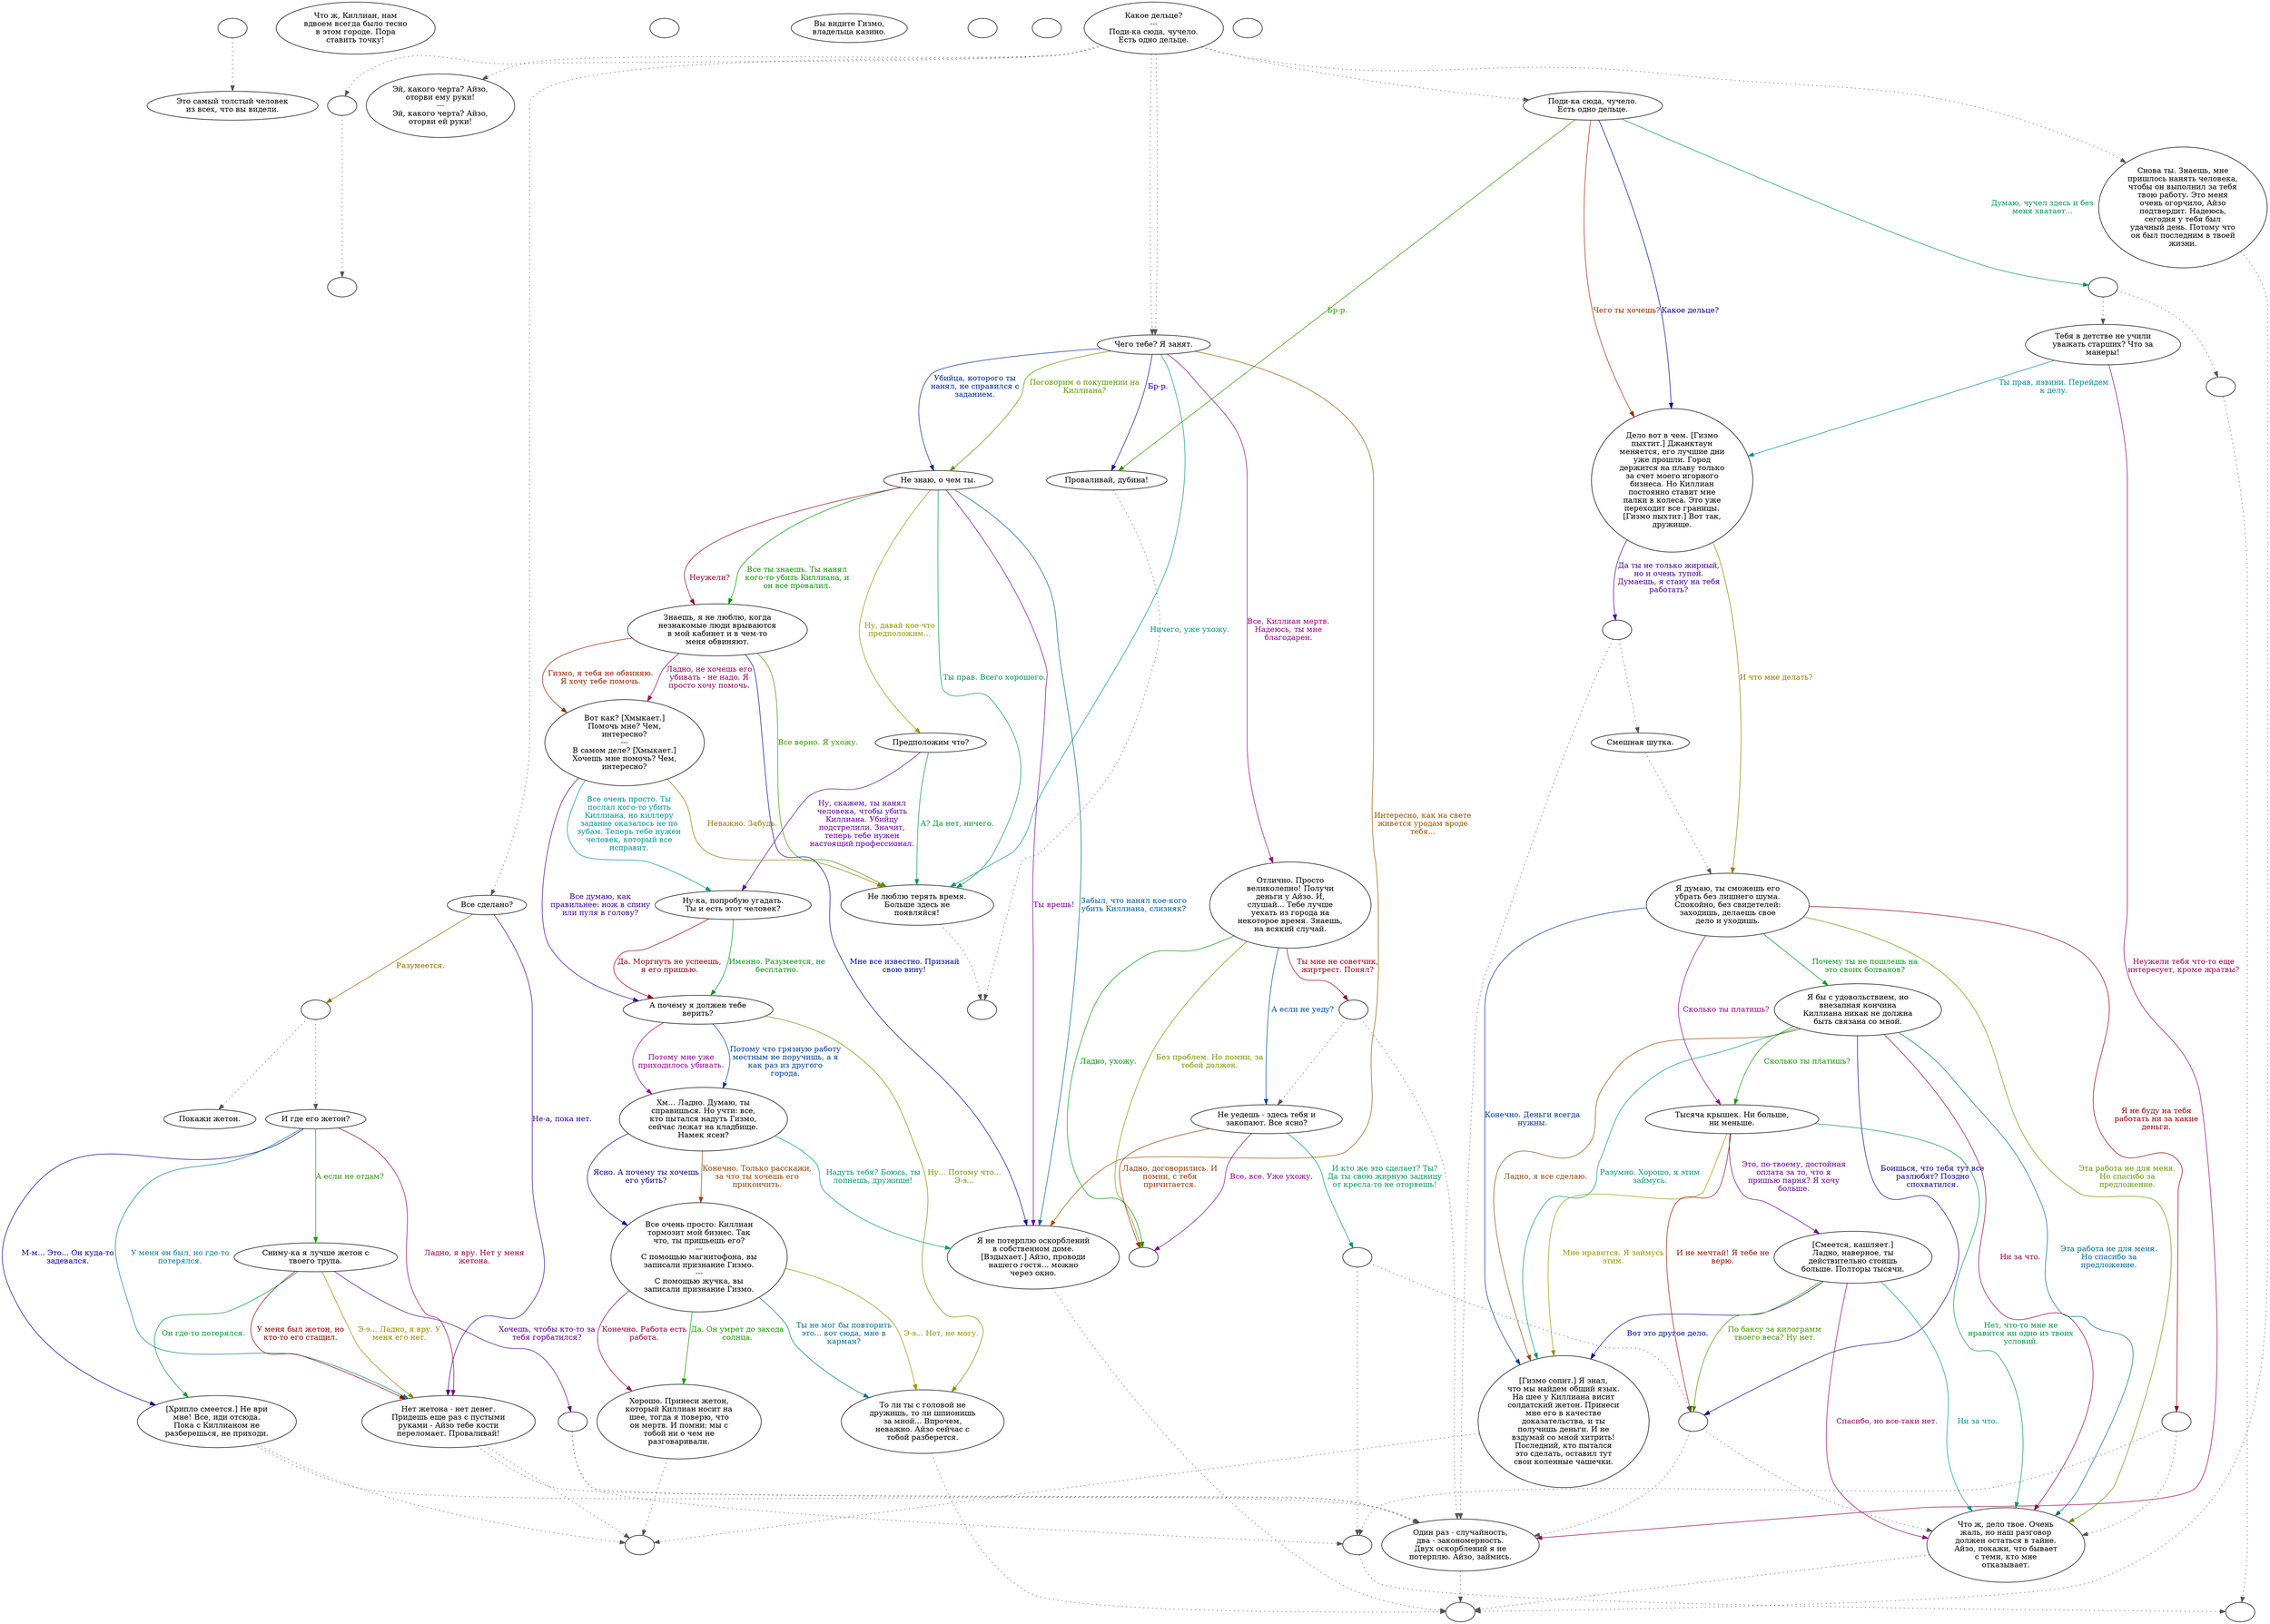 digraph gizmo {
  "start" [style=filled       fillcolor="#FFFFFF"       color="#000000"]
  "start" -> "description_p_proc" [style=dotted color="#555555"]
  "start" [label=""]
  "critter_p_proc" [style=filled       fillcolor="#FFFFFF"       color="#000000"]
  "critter_p_proc" [label="Что ж, Киллиан, нам\nвдвоем всегда было тесно\nв этом городе. Пора\nставить точку!"]
  "description_p_proc" [style=filled       fillcolor="#FFFFFF"       color="#000000"]
  "description_p_proc" [label="Это самый толстый человек\nиз всех, что вы видели."]
  "destroy_p_proc" [style=filled       fillcolor="#FFFFFF"       color="#000000"]
  "destroy_p_proc" [label=""]
  "look_at_p_proc" [style=filled       fillcolor="#FFFFFF"       color="#000000"]
  "look_at_p_proc" [label="Вы видите Гизмо,\nвладельца казино."]
  "map_enter_p_proc" [style=filled       fillcolor="#FFFFFF"       color="#000000"]
  "map_enter_p_proc" [label=""]
  "pickup_p_proc" [style=filled       fillcolor="#FFFFFF"       color="#000000"]
  "pickup_p_proc" [label=""]
  "talk_p_proc" [style=filled       fillcolor="#FFFFFF"       color="#000000"]
  "talk_p_proc" -> "get_reaction" [style=dotted color="#555555"]
  "talk_p_proc" -> "Gizmo45" [style=dotted color="#555555"]
  "talk_p_proc" -> "Gizmo21" [style=dotted color="#555555"]
  "talk_p_proc" -> "Gizmo13" [style=dotted color="#555555"]
  "talk_p_proc" -> "Gizmo35" [style=dotted color="#555555"]
  "talk_p_proc" -> "Gizmo21" [style=dotted color="#555555"]
  "talk_p_proc" -> "Gizmo01" [style=dotted color="#555555"]
  "talk_p_proc" [label="Какое дельце?\n---\nПоди-ка сюда, чучело.\nЕсть одно дельце."]
  "damage_p_proc" [style=filled       fillcolor="#FFFFFF"       color="#000000"]
  "damage_p_proc" [label=""]
  "Gizmo01" [style=filled       fillcolor="#FFFFFF"       color="#000000"]
  "Gizmo01" [label="Поди-ка сюда, чучело.\nЕсть одно дельце."]
  "Gizmo01" -> "Gizmo01_1" [label="Думаю, чучел здесь и без\nменя хватает..." color="#009955" fontcolor="#009955"]
  "Gizmo01" -> "Gizmo04" [label="Чего ты хочешь?" color="#992900" fontcolor="#992900"]
  "Gizmo01" -> "Gizmo04" [label="Какое дельце?" color="#000499" fontcolor="#000499"]
  "Gizmo01" -> "Gizmo01b" [label="Бр-р." color="#319900" fontcolor="#319900"]
  "Gizmo01_1" [style=filled       fillcolor="#FFFFFF"       color="#000000"]
  "Gizmo01_1" -> "UpReactLevel" [style=dotted color="#555555"]
  "Gizmo01_1" -> "Gizmo02" [style=dotted color="#555555"]
  "Gizmo01_1" [label=""]
  "Gizmo01b" [style=filled       fillcolor="#FFFFFF"       color="#000000"]
  "Gizmo01b" -> "Gizmox2" [style=dotted color="#555555"]
  "Gizmo01b" [label="Проваливай, дубина!"]
  "Gizmo02" [style=filled       fillcolor="#FFFFFF"       color="#000000"]
  "Gizmo02" [label="Тебя в детстве не учили\nуважать старших? Что за\nманеры!"]
  "Gizmo02" -> "Gizmo11" [label="Неужели тебя что-то еще\nинтересует, кроме жратвы?" color="#99005D" fontcolor="#99005D"]
  "Gizmo02" -> "Gizmo04" [label="Ты прав, извини. Перейдем\nк делу." color="#008A99" fontcolor="#008A99"]
  "Gizmo04" [style=filled       fillcolor="#FFFFFF"       color="#000000"]
  "Gizmo04" [label="Дело вот в чем. [Гизмо\nпыхтит.] Джанктаун\nменяется, его лучшие дни\nуже прошли. Город\nдержится на плаву только\nза счет моего игорного\nбизнеса. Но Киллиан\nпостоянно ставит мне\nпалки в колеса. Это уже\nпереходит все границы.\n[Гизмо пыхтит.] Вот так,\nдружище."]
  "Gizmo04" -> "Gizmo05" [label="И что мне делать?" color="#997B00" fontcolor="#997B00"]
  "Gizmo04" -> "Gizmo04_1" [label="Да ты не только жирный,\nно и очень тупой.\nДумаешь, я стану на тебя\nработать?" color="#4F0099" fontcolor="#4F0099"]
  "Gizmo04a" [style=filled       fillcolor="#FFFFFF"       color="#000000"]
  "Gizmo04a" -> "Gizmo05" [style=dotted color="#555555"]
  "Gizmo04a" [label="Смешная шутка."]
  "Gizmo04_1" [style=filled       fillcolor="#FFFFFF"       color="#000000"]
  "Gizmo04_1" -> "Gizmo11" [style=dotted color="#555555"]
  "Gizmo04_1" -> "Gizmo04a" [style=dotted color="#555555"]
  "Gizmo04_1" [label=""]
  "Gizmo05" [style=filled       fillcolor="#FFFFFF"       color="#000000"]
  "Gizmo05" [label="Я думаю, ты сможешь его\nубрать без лишнего шума.\nСпокойно, без свидетелей:\nзаходишь, делаешь свое\nдело и уходишь."]
  "Gizmo05" -> "Gizmo06" [label="Почему ты не пошлешь на\nэто своих болванов?" color="#009922" fontcolor="#009922"]
  "Gizmo05" -> "Gizmo05_1" [label="Я не буду на тебя\nработать ни за какие\nденьги." color="#99000B" fontcolor="#99000B"]
  "Gizmo05" -> "Gizmo07" [label="Конечно. Деньги всегда\nнужны." color="#003799" fontcolor="#003799"]
  "Gizmo05" -> "Gizmo10" [label="Эта работа не для меня.\nНо спасибо за\nпредложение." color="#649900" fontcolor="#649900"]
  "Gizmo05" -> "Gizmo08" [label="Сколько ты платишь?" color="#990091" fontcolor="#990091"]
  "Gizmo05_1" [style=filled       fillcolor="#FFFFFF"       color="#000000"]
  "Gizmo05_1" -> "DownReactLevel" [style=dotted color="#555555"]
  "Gizmo05_1" -> "Gizmo10" [style=dotted color="#555555"]
  "Gizmo05_1" [label=""]
  "Gizmo06" [style=filled       fillcolor="#FFFFFF"       color="#000000"]
  "Gizmo06" [label="Я бы с удовольствием, но\nвнезапная кончина\nКиллиана никак не должна\nбыть связана со мной."]
  "Gizmo06" -> "Gizmo07" [label="Разумно. Хорошо, я этим\nзаймусь." color="#009975" fontcolor="#009975"]
  "Gizmo06" -> "Gizmo07" [label="Ладно, я все сделаю." color="#994800" fontcolor="#994800"]
  "Gizmo06" -> "badmouth" [label="Боишься, что тебя тут все\nразлюбят? Поздно\nспохватился." color="#1C0099" fontcolor="#1C0099"]
  "Gizmo06" -> "Gizmo08" [label="Сколько ты платишь?" color="#119900" fontcolor="#119900"]
  "Gizmo06" -> "Gizmo10" [label="Ни за что." color="#99003E" fontcolor="#99003E"]
  "Gizmo06" -> "Gizmo10" [label="Эта работа не для меня.\nНо спасибо за\nпредложение." color="#006A99" fontcolor="#006A99"]
  "Gizmo07" [style=filled       fillcolor="#FFFFFF"       color="#000000"]
  "Gizmo07" -> "Gizmox" [style=dotted color="#555555"]
  "Gizmo07" [label="[Гизмо сопит.] Я знал,\nчто мы найдем общий язык.\nНа шее у Киллиана висит\nсолдатский жетон. Принеси\nмне его в качестве\nдоказательства, и ты\nполучишь деньги. И не\nвздумай со мной хитрить!\nПоследний, кто пытался\nэто сделать, оставил тут\nсвои коленные чашечки."]
  "Gizmo08" [style=filled       fillcolor="#FFFFFF"       color="#000000"]
  "Gizmo08" [label="Тысяча крышек. Ни больше,\nни меньше."]
  "Gizmo08" -> "Gizmo07" [label="Мне нравится. Я займусь\nэтим." color="#979900" fontcolor="#979900"]
  "Gizmo08" -> "Gizmo09" [label="Это, по-твоему, достойная\nоплата за то, что я\nпришью парня? Я хочу\nбольше." color="#6E0099" fontcolor="#6E0099"]
  "Gizmo08" -> "Gizmo10" [label="Нет, что-то мне не\nнравится ни одно из твоих\nусловий." color="#009942" fontcolor="#009942"]
  "Gizmo08" -> "badmouth" [label="И не мечтай! Я тебе не\nверю." color="#991500" fontcolor="#991500"]
  "Gizmo09" [style=filled       fillcolor="#FFFFFF"       color="#000000"]
  "Gizmo09" [label="[Смеется, кашляет.]\nЛадно, наверное, ты\nдействительно стоишь\nбольше. Полторы тысячи."]
  "Gizmo09" -> "Gizmo07" [label="Вот это другое дело." color="#001899" fontcolor="#001899"]
  "Gizmo09" -> "badmouth" [label="По баксу за килограмм\nтвоего веса? Ну нет." color="#449900" fontcolor="#449900"]
  "Gizmo09" -> "Gizmo10" [label="Спасибо, но все-таки нет." color="#990071" fontcolor="#990071"]
  "Gizmo09" -> "Gizmo10" [label="Ни за что." color="#009994" fontcolor="#009994"]
  "Gizmo10" [style=filled       fillcolor="#FFFFFF"       color="#000000"]
  "Gizmo10" -> "Gizmox1" [style=dotted color="#555555"]
  "Gizmo10" [label="Что ж, дело твое. Очень\nжаль, но наш разговор\nдолжен остаться в тайне.\nАйзо, покажи, что бывает\nс теми, кто мне\nотказывает."]
  "Gizmo11" [style=filled       fillcolor="#FFFFFF"       color="#000000"]
  "Gizmo11" -> "Gizmox1" [style=dotted color="#555555"]
  "Gizmo11" [label="Один раз - случайность,\nдва - закономерность.\nДвух оскорблений я не\nпотерплю. Айзо, займись."]
  "Gizmo13" [style=filled       fillcolor="#FFFFFF"       color="#000000"]
  "Gizmo13" [label="Все сделано?"]
  "Gizmo13" -> "Gizmo13_1" [label="Разумеется." color="#996800" fontcolor="#996800"]
  "Gizmo13" -> "Gizmo20" [label="Не-а, пока нет." color="#3B0099" fontcolor="#3B0099"]
  "Gizmo13_1" [style=filled       fillcolor="#FFFFFF"       color="#000000"]
  "Gizmo13_1" -> "Gizmo14" [style=dotted color="#555555"]
  "Gizmo13_1" -> "Gizmo17" [style=dotted color="#555555"]
  "Gizmo13_1" [label=""]
  "Gizmo14" [style=filled       fillcolor="#FFFFFF"       color="#000000"]
  "Gizmo14" [label="Покажи жетон."]
  "Gizmo15" [style=filled       fillcolor="#FFFFFF"       color="#000000"]
  "Gizmo15" [label="Отлично. Просто\nвеликолепно! Получи\nденьги у Айзо. И,\nслушай... Тебе лучше\nуехать из города на\nнекоторое время. Знаешь,\nна всякий случай."]
  "Gizmo15" -> "GizmoPay" [label="Ладно, ухожу." color="#00990E" fontcolor="#00990E"]
  "Gizmo15" -> "Gizmo15_1" [label="Ты мне не советчик,\nжиртрест. Понял?" color="#99001E" fontcolor="#99001E"]
  "Gizmo15" -> "Gizmo16" [label="А если не уеду?" color="#004B99" fontcolor="#004B99"]
  "Gizmo15" -> "GizmoPay" [label="Без проблем. Но помни, за\nтобой должок." color="#779900" fontcolor="#779900"]
  "Gizmo15_1" [style=filled       fillcolor="#FFFFFF"       color="#000000"]
  "Gizmo15_1" -> "Gizmo11" [style=dotted color="#555555"]
  "Gizmo15_1" -> "Gizmo16" [style=dotted color="#555555"]
  "Gizmo15_1" [label=""]
  "Gizmo16" [style=filled       fillcolor="#FFFFFF"       color="#000000"]
  "Gizmo16" [label="Не уедешь - здесь тебя и\nзакопают. Все ясно?"]
  "Gizmo16" -> "GizmoPay" [label="Все, все. Уже ухожу." color="#8E0099" fontcolor="#8E0099"]
  "Gizmo16" -> "Gizmo16a" [label="И кто же это сделает? Ты?\nДа ты свою жирную задницу\nот кресла-то не оторвешь!" color="#009961" fontcolor="#009961"]
  "Gizmo16" -> "GizmoPay" [label="Ладно, договорились. И\nпомни, с тебя\nпричитается." color="#993500" fontcolor="#993500"]
  "Gizmo16a" [style=filled       fillcolor="#FFFFFF"       color="#000000"]
  "Gizmo16a" -> "DownReactLevel" [style=dotted color="#555555"]
  "Gizmo16a" -> "badmouth" [style=dotted color="#555555"]
  "Gizmo16a" [label=""]
  "Gizmo17" [style=filled       fillcolor="#FFFFFF"       color="#000000"]
  "Gizmo17" [label="И где его жетон?"]
  "Gizmo17" -> "Gizmo18" [label="М-м... Это... Он куда-то\nзадевался." color="#080099" fontcolor="#080099"]
  "Gizmo17" -> "Gizmo19" [label="А если не отдам?" color="#259900" fontcolor="#259900"]
  "Gizmo17" -> "Gizmo20" [label="Ладно, я вру. Нет у меня\nжетона." color="#990051" fontcolor="#990051"]
  "Gizmo17" -> "Gizmo20" [label="У меня он был, но где-то\nпотерялся." color="#007E99" fontcolor="#007E99"]
  "Gizmo18" [style=filled       fillcolor="#FFFFFF"       color="#000000"]
  "Gizmo18" -> "Gizmo11" [style=dotted color="#555555"]
  "Gizmo18" -> "Gizmox" [style=dotted color="#555555"]
  "Gizmo18" [label="[Хрипло смеется.] Не ври\nмне! Все, иди отсюда.\nПока с Киллианом не\nразберешься, не приходи."]
  "Gizmo19" [style=filled       fillcolor="#FFFFFF"       color="#000000"]
  "Gizmo19" [label="Сниму-ка я лучше жетон с\nтвоего трупа."]
  "Gizmo19" -> "Gizmo20" [label="Э-э... Ладно, я вру. У\nменя его нет." color="#998700" fontcolor="#998700"]
  "Gizmo19" -> "Gizmo19a" [label="Хочешь, чтобы кто-то за\nтебя горбатился?" color="#5B0099" fontcolor="#5B0099"]
  "Gizmo19" -> "Gizmo18" [label="Он где-то потерялся." color="#00992E" fontcolor="#00992E"]
  "Gizmo19" -> "Gizmo20" [label="У меня был жетон, но\nкто-то его стащил." color="#990100" fontcolor="#990100"]
  "Gizmo20" [style=filled       fillcolor="#FFFFFF"       color="#000000"]
  "Gizmo20" -> "Gizmo11" [style=dotted color="#555555"]
  "Gizmo20" -> "Gizmox" [style=dotted color="#555555"]
  "Gizmo20" [label="Нет жетона - нет денег.\nПридешь еще раз с пустыми\nруками - Айзо тебе кости\nпереломает. Проваливай!"]
  "Gizmo21" [style=filled       fillcolor="#FFFFFF"       color="#000000"]
  "Gizmo21" [label="Чего тебе? Я занят."]
  "Gizmo21" -> "Gizmo22" [label="Убийца, которого ты\nнанял, не справился с\nзаданием." color="#002B99" fontcolor="#002B99"]
  "Gizmo21" -> "Gizmo22" [label="Поговорим о покушении на\nКиллиана?" color="#589900" fontcolor="#589900"]
  "Gizmo21" -> "Gizmo15" [label="Все, Киллиан мертв.\nНадеюсь, ты мне\nблагодарен." color="#990084" fontcolor="#990084"]
  "Gizmo21" -> "Gizmo32" [label="Ничего, уже ухожу." color="#009981" fontcolor="#009981"]
  "Gizmo21" -> "Gizmo34" [label="Интересно, как на свете\nживется уродам вроде\nтебя..." color="#995400" fontcolor="#995400"]
  "Gizmo21" -> "Gizmo01b" [label="Бр-р." color="#280099" fontcolor="#280099"]
  "Gizmo22" [style=filled       fillcolor="#FFFFFF"       color="#000000"]
  "Gizmo22" [label="Не знаю, о чем ты."]
  "Gizmo22" -> "Gizmo23" [label="Все ты знаешь. Ты нанял\nкого-то убить Киллиана, и\nон все провалил." color="#059900" fontcolor="#059900"]
  "Gizmo22" -> "Gizmo23" [label="Неужели?" color="#990032" fontcolor="#990032"]
  "Gizmo22" -> "Gizmo34" [label="Забыл, что нанял кое-кого\nубить Киллиана, слизняк?" color="#005E99" fontcolor="#005E99"]
  "Gizmo22" -> "Gizmo33" [label="Ну, давай кое-что\nпредположим..." color="#8B9900" fontcolor="#8B9900"]
  "Gizmo22" -> "Gizmo34" [label="Ты врешь!" color="#7A0099" fontcolor="#7A0099"]
  "Gizmo22" -> "Gizmo32" [label="Ты прав. Всего хорошего." color="#00994E" fontcolor="#00994E"]
  "Gizmo23" [style=filled       fillcolor="#FFFFFF"       color="#000000"]
  "Gizmo23" [label="Знаешь, я не люблю, когда\nнезнакомые люди врываются\nв мой кабинет и в чем-то\nменя обвиняют."]
  "Gizmo23" -> "Gizmo24" [label="Гизмо, я тебя не обвиняю.\nЯ хочу тебе помочь." color="#992100" fontcolor="#992100"]
  "Gizmo23" -> "Gizmo34" [label="Мне все известно. Признай\nсвою вину!" color="#000C99" fontcolor="#000C99"]
  "Gizmo23" -> "Gizmo32" [label="Все верно. Я ухожу." color="#389900" fontcolor="#389900"]
  "Gizmo23" -> "Gizmo24" [label="Ладно, не хочешь его\nубивать - не надо. Я\nпросто хочу помочь." color="#990065" fontcolor="#990065"]
  "Gizmo24" [style=filled       fillcolor="#FFFFFF"       color="#000000"]
  "Gizmo24" [label="Вот как? [Хмыкает.]\nПомочь мне? Чем,\nинтересно?\n---\nВ самом деле? [Хмыкает.]\nХочешь мне помочь? Чем,\nинтересно?"]
  "Gizmo24" -> "Gizmo25" [label="Все очень просто. Ты\nпослал кого-то убить\nКиллиана, но киллеру\nзадание оказалось не по\nзубам. Теперь тебе нужен\nчеловек, который все\nисправит." color="#009199" fontcolor="#009199"]
  "Gizmo24" -> "Gizmo32" [label="Неважно. Забудь." color="#997400" fontcolor="#997400"]
  "Gizmo24" -> "Gizmo26" [label="Все думаю, как\nправильнее: нож в спину\nили пуля в голову?" color="#470099" fontcolor="#470099"]
  "Gizmo25" [style=filled       fillcolor="#FFFFFF"       color="#000000"]
  "Gizmo25" [label="Ну-ка, попробую угадать.\nТы и есть этот человек?"]
  "Gizmo25" -> "Gizmo26" [label="Именно. Разумеется, не\nбесплатно." color="#00991B" fontcolor="#00991B"]
  "Gizmo25" -> "Gizmo26" [label="Да. Моргнуть не успеешь,\nя его пришью." color="#990012" fontcolor="#990012"]
  "Gizmo26" [style=filled       fillcolor="#FFFFFF"       color="#000000"]
  "Gizmo26" [label="А почему я должен тебе\nверить?"]
  "Gizmo26" -> "Gizmo27" [label="Потому что грязную работу\nместным не поручишь, а я\nкак раз из другого\nгорода." color="#003F99" fontcolor="#003F99"]
  "Gizmo26" -> "Gizmo30" [label="Ну... Потому что...\nЭ-э..." color="#6B9900" fontcolor="#6B9900"]
  "Gizmo26" -> "Gizmo27" [label="Потому мне уже\nприходилось убивать." color="#990098" fontcolor="#990098"]
  "Gizmo27" [style=filled       fillcolor="#FFFFFF"       color="#000000"]
  "Gizmo27" [label="Хм... Ладно. Думаю, ты\nсправишься. Но учти: все,\nкто пытался надуть Гизмо,\nсейчас лежат на кладбище.\nНамек ясен?"]
  "Gizmo27" -> "Gizmo34" [label="Надуть тебя? Боюсь, ты\nлопнешь, дружище!" color="#00996D" fontcolor="#00996D"]
  "Gizmo27" -> "Gizmo28" [label="Конечно. Только расскажи,\nза что ты хочешь его\nприкончить." color="#994100" fontcolor="#994100"]
  "Gizmo27" -> "Gizmo28" [label="Ясно. А почему ты хочешь\nего убить?" color="#140099" fontcolor="#140099"]
  "Gizmo28" [style=filled       fillcolor="#FFFFFF"       color="#000000"]
  "Gizmo28" [label="Все очень просто: Киллиан\nтормозит мой бизнес. Так\nчто, ты пришьешь его?\n---\nС помощью магнитофона, вы\nзаписали признание Гизмо.\n---\nС помощью жучка, вы\nзаписали признание Гизмо."]
  "Gizmo28" -> "Gizmo29" [label="Да. Он умрет до захода\nсолнца." color="#199900" fontcolor="#199900"]
  "Gizmo28" -> "Gizmo29" [label="Конечно. Работа есть\nработа." color="#990045" fontcolor="#990045"]
  "Gizmo28" -> "Gizmo30" [label="Ты не мог бы повторить\nэто... вот сюда, мне в\nкарман?" color="#007299" fontcolor="#007299"]
  "Gizmo28" -> "Gizmo30" [label="Э-э... Нет, не могу." color="#999300" fontcolor="#999300"]
  "Gizmo29" [style=filled       fillcolor="#FFFFFF"       color="#000000"]
  "Gizmo29" -> "Gizmox" [style=dotted color="#555555"]
  "Gizmo29" [label="Хорошо. Принеси жетон,\nкоторый Киллиан носит на\nшее, тогда я поверю, что\nон мертв. И помни: мы с\nтобой ни о чем не\nразговаривали."]
  "Gizmo30" [style=filled       fillcolor="#FFFFFF"       color="#000000"]
  "Gizmo30" -> "Gizmox1" [style=dotted color="#555555"]
  "Gizmo30" [label="То ли ты с головой не\nдружишь, то ли шпионишь\nза мной... Впрочем,\nневажно. Айзо сейчас с\nтобой разберется."]
  "Gizmo32" [style=filled       fillcolor="#FFFFFF"       color="#000000"]
  "Gizmo32" -> "Gizmox2" [style=dotted color="#555555"]
  "Gizmo32" [label="Не люблю терять время.\nБольше здесь не\nпоявляйся!"]
  "Gizmo33" [style=filled       fillcolor="#FFFFFF"       color="#000000"]
  "Gizmo33" [label="Предположим что?"]
  "Gizmo33" -> "Gizmo25" [label="Ну, скажем, ты нанял\nчеловека, чтобы убить\nКиллиана. Убийцу\nподстрелили. Значит,\nтеперь тебе нужен\nнастоящий профессионал." color="#670099" fontcolor="#670099"]
  "Gizmo33" -> "Gizmo32" [label="А? Да нет, ничего." color="#00993A" fontcolor="#00993A"]
  "Gizmo34" [style=filled       fillcolor="#FFFFFF"       color="#000000"]
  "Gizmo34" -> "Gizmox1" [style=dotted color="#555555"]
  "Gizmo34" [label="Я не потерплю оскорблений\nв собственном доме.\n[Вздыхает.] Айзо, проводи\nнашего гостя... можно\nчерез окно."]
  "Gizmo35" [style=filled       fillcolor="#FFFFFF"       color="#000000"]
  "Gizmo35" -> "Gizmox1" [style=dotted color="#555555"]
  "Gizmo35" [label="Снова ты. Знаешь, мне\nпришлось нанять человека,\nчтобы он выполнил за тебя\nтвою работу. Это меня\nочень огорчило, Айзо\nподтвердит. Надеюсь,\nсегодня у тебя был\nудачный день. Потому что\nон был последним в твоей\nжизни."]
  "Gizmo45" [style=filled       fillcolor="#FFFFFF"       color="#000000"]
  "Gizmo45" [label="Эй, какого черта? Айзо,\nоторви ему руки!\n---\nЭй, какого черта? Айзо,\nоторви ей руки!"]
  "Gizmo19a" [style=filled       fillcolor="#FFFFFF"       color="#000000"]
  "Gizmo19a" -> "DownReactLevel" [style=dotted color="#555555"]
  "Gizmo19a" -> "Gizmo11" [style=dotted color="#555555"]
  "Gizmo19a" [label=""]
  "Gizmox" [style=filled       fillcolor="#FFFFFF"       color="#000000"]
  "Gizmox" [label=""]
  "Gizmox1" [style=filled       fillcolor="#FFFFFF"       color="#000000"]
  "Gizmox1" [label=""]
  "Gizmox2" [style=filled       fillcolor="#FFFFFF"       color="#000000"]
  "Gizmox2" [label=""]
  "GizmoPay" [style=filled       fillcolor="#FFFFFF"       color="#000000"]
  "GizmoPay" [label=""]
  "badmouth" [style=filled       fillcolor="#FFFFFF"       color="#000000"]
  "badmouth" -> "Gizmo11" [style=dotted color="#555555"]
  "badmouth" -> "Gizmo10" [style=dotted color="#555555"]
  "badmouth" [label=""]
  "get_reaction" [style=filled       fillcolor="#FFFFFF"       color="#000000"]
  "get_reaction" -> "ReactToLevel" [style=dotted color="#555555"]
  "get_reaction" [label=""]
  "ReactToLevel" [style=filled       fillcolor="#FFFFFF"       color="#000000"]
  "ReactToLevel" [label=""]
  "LevelToReact" [style=filled       fillcolor="#FFFFFF"       color="#000000"]
  "LevelToReact" [label=""]
  "UpReactLevel" [style=filled       fillcolor="#FFFFFF"       color="#000000"]
  "UpReactLevel" -> "LevelToReact" [style=dotted color="#555555"]
  "UpReactLevel" [label=""]
  "DownReactLevel" [style=filled       fillcolor="#FFFFFF"       color="#000000"]
  "DownReactLevel" -> "LevelToReact" [style=dotted color="#555555"]
  "DownReactLevel" [label=""]
}